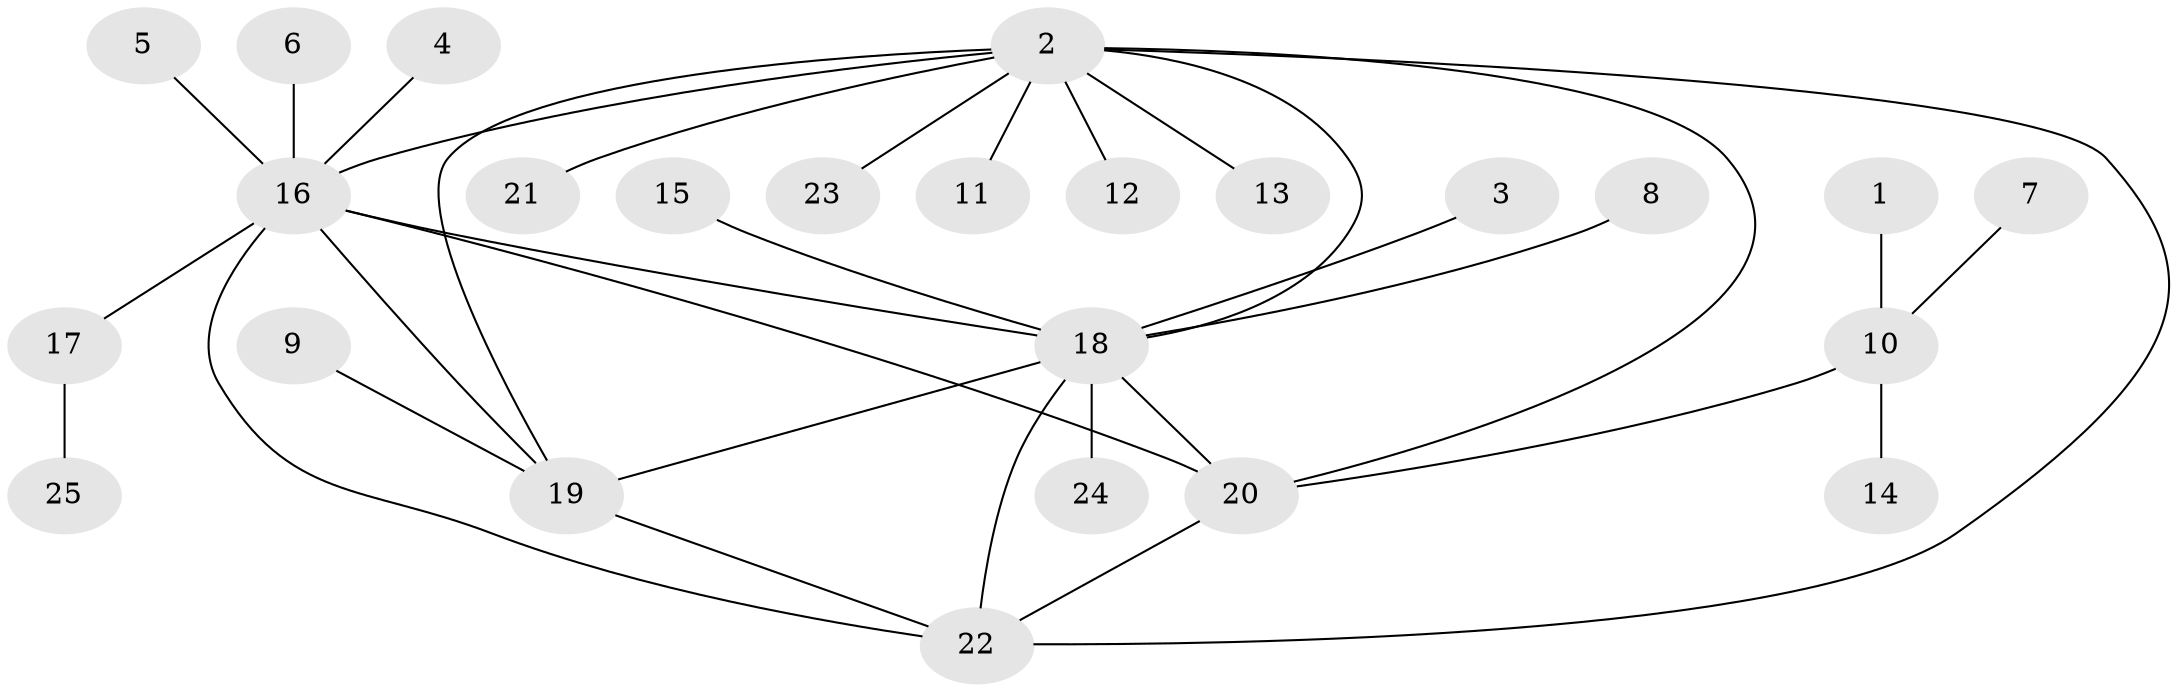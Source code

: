 // original degree distribution, {7: 0.04081632653061224, 6: 0.04081632653061224, 4: 0.061224489795918366, 8: 0.02040816326530612, 2: 0.24489795918367346, 10: 0.02040816326530612, 1: 0.5102040816326531, 3: 0.061224489795918366}
// Generated by graph-tools (version 1.1) at 2025/26/03/09/25 03:26:49]
// undirected, 25 vertices, 33 edges
graph export_dot {
graph [start="1"]
  node [color=gray90,style=filled];
  1;
  2;
  3;
  4;
  5;
  6;
  7;
  8;
  9;
  10;
  11;
  12;
  13;
  14;
  15;
  16;
  17;
  18;
  19;
  20;
  21;
  22;
  23;
  24;
  25;
  1 -- 10 [weight=1.0];
  2 -- 11 [weight=1.0];
  2 -- 12 [weight=1.0];
  2 -- 13 [weight=1.0];
  2 -- 16 [weight=1.0];
  2 -- 18 [weight=1.0];
  2 -- 19 [weight=1.0];
  2 -- 20 [weight=1.0];
  2 -- 21 [weight=1.0];
  2 -- 22 [weight=1.0];
  2 -- 23 [weight=1.0];
  3 -- 18 [weight=1.0];
  4 -- 16 [weight=1.0];
  5 -- 16 [weight=1.0];
  6 -- 16 [weight=1.0];
  7 -- 10 [weight=1.0];
  8 -- 18 [weight=1.0];
  9 -- 19 [weight=1.0];
  10 -- 14 [weight=1.0];
  10 -- 20 [weight=1.0];
  15 -- 18 [weight=1.0];
  16 -- 17 [weight=1.0];
  16 -- 18 [weight=1.0];
  16 -- 19 [weight=1.0];
  16 -- 20 [weight=1.0];
  16 -- 22 [weight=1.0];
  17 -- 25 [weight=1.0];
  18 -- 19 [weight=1.0];
  18 -- 20 [weight=1.0];
  18 -- 22 [weight=1.0];
  18 -- 24 [weight=1.0];
  19 -- 22 [weight=1.0];
  20 -- 22 [weight=1.0];
}

